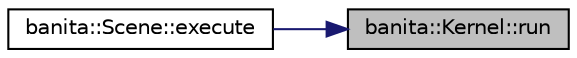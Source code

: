 digraph "banita::Kernel::run"
{
 // LATEX_PDF_SIZE
  edge [fontname="Helvetica",fontsize="10",labelfontname="Helvetica",labelfontsize="10"];
  node [fontname="Helvetica",fontsize="10",shape=record];
  rankdir="RL";
  Node23 [label="banita::Kernel::run",height=0.2,width=0.4,color="black", fillcolor="grey75", style="filled", fontcolor="black",tooltip="run the kernel"];
  Node23 -> Node24 [dir="back",color="midnightblue",fontsize="10",style="solid",fontname="Helvetica"];
  Node24 [label="banita::Scene::execute",height=0.2,width=0.4,color="black", fillcolor="white", style="filled",URL="$da/d56/classbanita_1_1_scene.html#aaf3588951958ee81114f0e58e5aead92",tooltip=" "];
}
